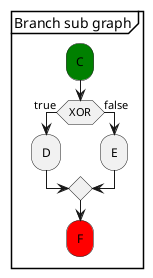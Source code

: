 @startuml
group "Branch sub graph"
    #green:C;
    if (XOR) then (true)
        :D;
    else (false)
        :E;
    endif
    #red:F;
end group
@enduml